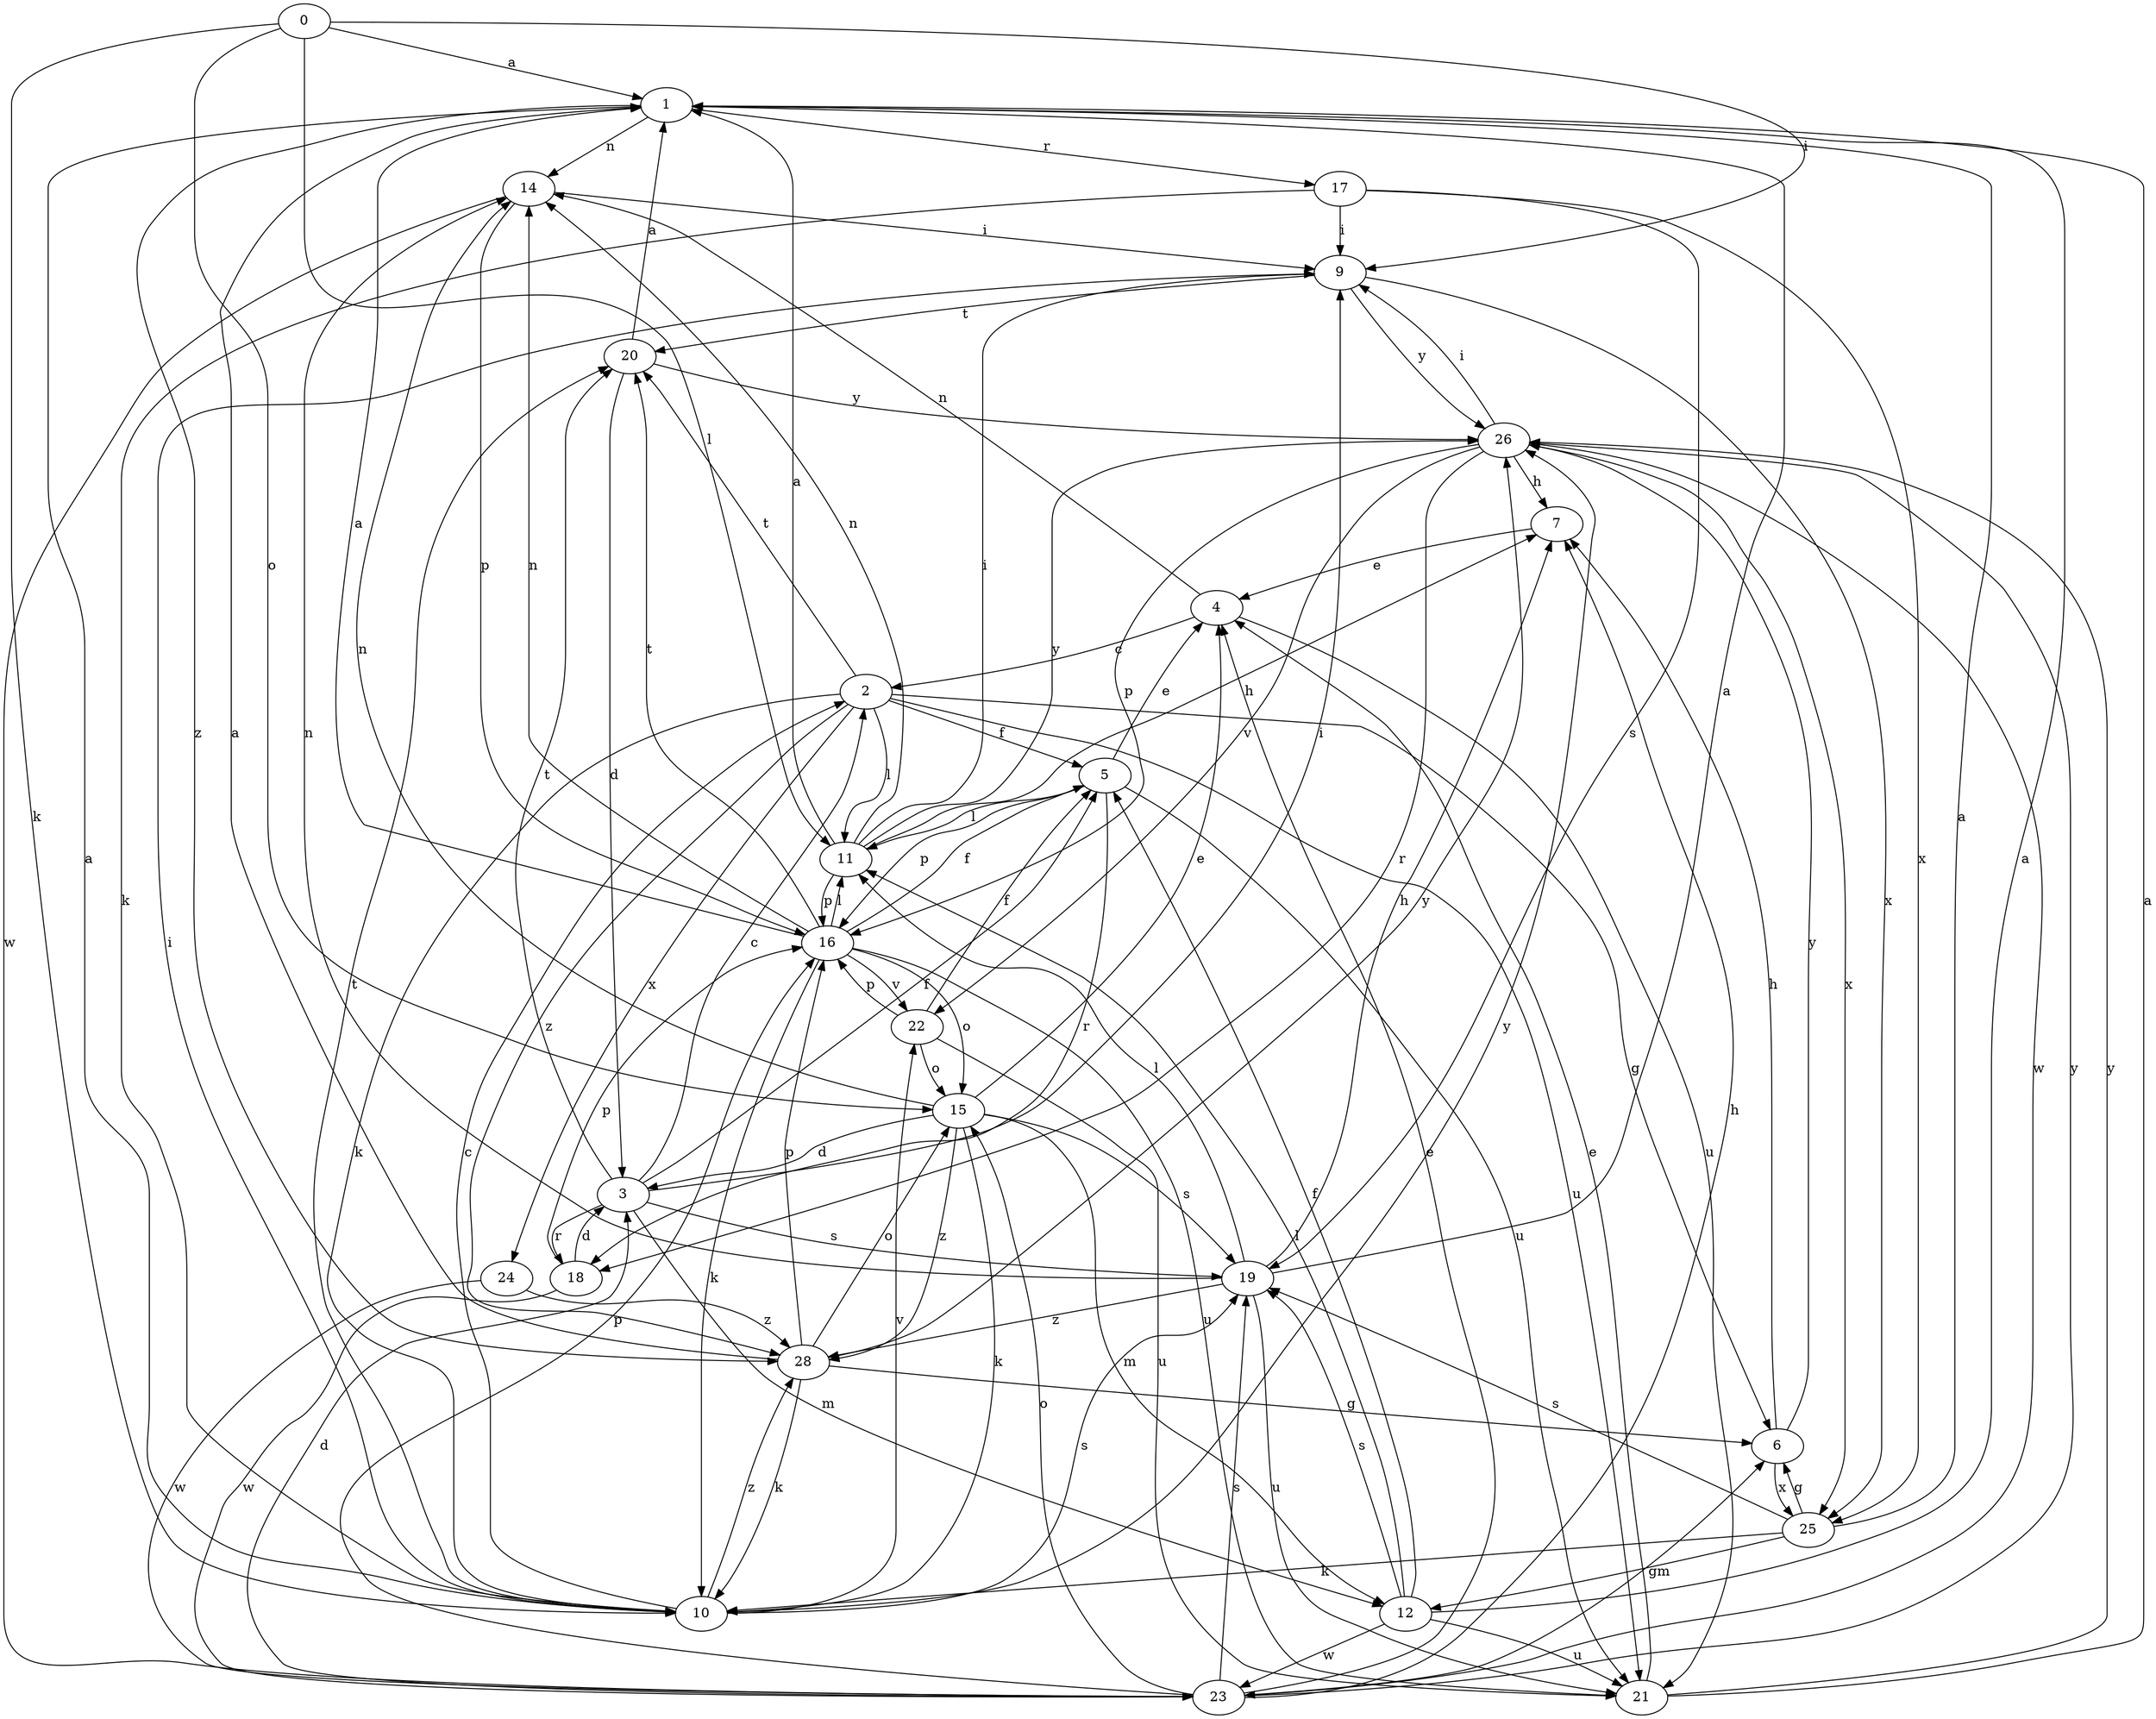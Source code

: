strict digraph  {
0;
1;
2;
3;
4;
5;
6;
7;
9;
10;
11;
12;
14;
15;
16;
17;
18;
19;
20;
21;
22;
23;
24;
25;
26;
28;
0 -> 1  [label=a];
0 -> 9  [label=i];
0 -> 10  [label=k];
0 -> 11  [label=l];
0 -> 15  [label=o];
1 -> 14  [label=n];
1 -> 17  [label=r];
1 -> 28  [label=z];
2 -> 5  [label=f];
2 -> 6  [label=g];
2 -> 10  [label=k];
2 -> 11  [label=l];
2 -> 20  [label=t];
2 -> 21  [label=u];
2 -> 24  [label=x];
2 -> 28  [label=z];
3 -> 2  [label=c];
3 -> 5  [label=f];
3 -> 9  [label=i];
3 -> 12  [label=m];
3 -> 18  [label=r];
3 -> 19  [label=s];
3 -> 20  [label=t];
4 -> 2  [label=c];
4 -> 14  [label=n];
4 -> 21  [label=u];
5 -> 4  [label=e];
5 -> 11  [label=l];
5 -> 16  [label=p];
5 -> 18  [label=r];
5 -> 21  [label=u];
6 -> 7  [label=h];
6 -> 25  [label=x];
6 -> 26  [label=y];
7 -> 4  [label=e];
9 -> 20  [label=t];
9 -> 25  [label=x];
9 -> 26  [label=y];
10 -> 1  [label=a];
10 -> 2  [label=c];
10 -> 9  [label=i];
10 -> 19  [label=s];
10 -> 20  [label=t];
10 -> 22  [label=v];
10 -> 26  [label=y];
10 -> 28  [label=z];
11 -> 1  [label=a];
11 -> 7  [label=h];
11 -> 9  [label=i];
11 -> 14  [label=n];
11 -> 16  [label=p];
11 -> 26  [label=y];
12 -> 1  [label=a];
12 -> 5  [label=f];
12 -> 11  [label=l];
12 -> 19  [label=s];
12 -> 21  [label=u];
12 -> 23  [label=w];
14 -> 9  [label=i];
14 -> 16  [label=p];
14 -> 23  [label=w];
15 -> 3  [label=d];
15 -> 4  [label=e];
15 -> 10  [label=k];
15 -> 12  [label=m];
15 -> 14  [label=n];
15 -> 19  [label=s];
15 -> 28  [label=z];
16 -> 1  [label=a];
16 -> 5  [label=f];
16 -> 10  [label=k];
16 -> 11  [label=l];
16 -> 14  [label=n];
16 -> 15  [label=o];
16 -> 20  [label=t];
16 -> 21  [label=u];
16 -> 22  [label=v];
17 -> 9  [label=i];
17 -> 10  [label=k];
17 -> 19  [label=s];
17 -> 25  [label=x];
18 -> 3  [label=d];
18 -> 16  [label=p];
18 -> 23  [label=w];
19 -> 1  [label=a];
19 -> 7  [label=h];
19 -> 11  [label=l];
19 -> 14  [label=n];
19 -> 21  [label=u];
19 -> 28  [label=z];
20 -> 1  [label=a];
20 -> 3  [label=d];
20 -> 26  [label=y];
21 -> 1  [label=a];
21 -> 4  [label=e];
21 -> 26  [label=y];
22 -> 5  [label=f];
22 -> 15  [label=o];
22 -> 16  [label=p];
22 -> 21  [label=u];
23 -> 3  [label=d];
23 -> 4  [label=e];
23 -> 6  [label=g];
23 -> 7  [label=h];
23 -> 15  [label=o];
23 -> 16  [label=p];
23 -> 19  [label=s];
23 -> 26  [label=y];
24 -> 23  [label=w];
24 -> 28  [label=z];
25 -> 1  [label=a];
25 -> 6  [label=g];
25 -> 10  [label=k];
25 -> 12  [label=m];
25 -> 19  [label=s];
26 -> 7  [label=h];
26 -> 9  [label=i];
26 -> 16  [label=p];
26 -> 18  [label=r];
26 -> 22  [label=v];
26 -> 23  [label=w];
26 -> 25  [label=x];
28 -> 1  [label=a];
28 -> 6  [label=g];
28 -> 10  [label=k];
28 -> 15  [label=o];
28 -> 16  [label=p];
28 -> 26  [label=y];
}
